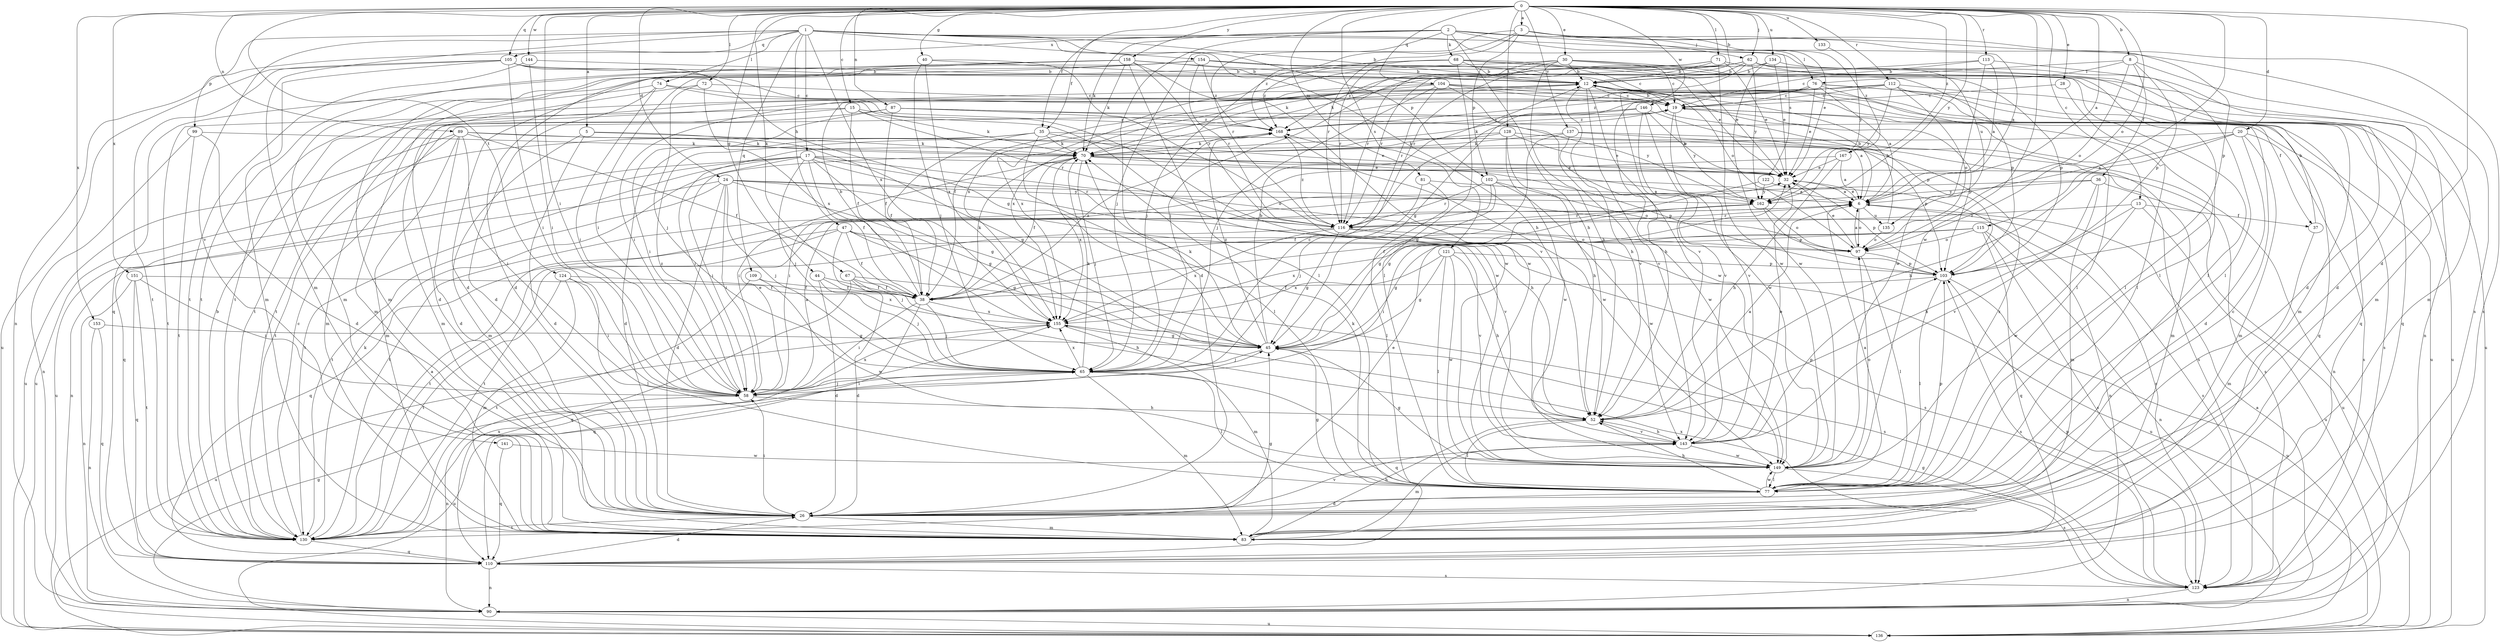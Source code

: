 strict digraph  {
0;
1;
2;
3;
5;
6;
8;
12;
13;
15;
17;
19;
20;
24;
26;
28;
30;
32;
35;
36;
37;
38;
40;
44;
45;
47;
52;
58;
62;
65;
67;
68;
70;
71;
72;
74;
76;
77;
81;
83;
87;
89;
90;
97;
99;
102;
103;
104;
105;
109;
110;
112;
113;
115;
116;
121;
122;
123;
124;
128;
130;
133;
134;
135;
136;
137;
141;
143;
144;
146;
149;
151;
153;
154;
155;
158;
162;
167;
168;
0 -> 3  [label=a];
0 -> 5  [label=a];
0 -> 6  [label=a];
0 -> 8  [label=b];
0 -> 12  [label=b];
0 -> 13  [label=c];
0 -> 15  [label=c];
0 -> 20  [label=d];
0 -> 24  [label=d];
0 -> 26  [label=d];
0 -> 28  [label=e];
0 -> 30  [label=e];
0 -> 35  [label=f];
0 -> 40  [label=g];
0 -> 44  [label=g];
0 -> 58  [label=i];
0 -> 62  [label=j];
0 -> 67  [label=k];
0 -> 71  [label=l];
0 -> 72  [label=l];
0 -> 81  [label=m];
0 -> 87  [label=n];
0 -> 89  [label=n];
0 -> 97  [label=o];
0 -> 104  [label=q];
0 -> 105  [label=q];
0 -> 112  [label=r];
0 -> 113  [label=r];
0 -> 115  [label=r];
0 -> 121  [label=s];
0 -> 124  [label=t];
0 -> 128  [label=t];
0 -> 133  [label=u];
0 -> 134  [label=u];
0 -> 137  [label=v];
0 -> 144  [label=w];
0 -> 146  [label=w];
0 -> 149  [label=w];
0 -> 151  [label=x];
0 -> 153  [label=x];
0 -> 158  [label=y];
0 -> 162  [label=y];
0 -> 167  [label=z];
1 -> 6  [label=a];
1 -> 12  [label=b];
1 -> 17  [label=c];
1 -> 47  [label=h];
1 -> 52  [label=h];
1 -> 74  [label=l];
1 -> 83  [label=m];
1 -> 99  [label=p];
1 -> 102  [label=p];
1 -> 105  [label=q];
1 -> 109  [label=q];
1 -> 135  [label=u];
1 -> 141  [label=v];
1 -> 154  [label=x];
1 -> 155  [label=x];
2 -> 26  [label=d];
2 -> 32  [label=e];
2 -> 35  [label=f];
2 -> 52  [label=h];
2 -> 68  [label=k];
2 -> 70  [label=k];
2 -> 76  [label=l];
2 -> 90  [label=n];
2 -> 116  [label=r];
2 -> 122  [label=s];
2 -> 123  [label=s];
3 -> 62  [label=j];
3 -> 65  [label=j];
3 -> 102  [label=p];
3 -> 103  [label=p];
3 -> 116  [label=r];
3 -> 123  [label=s];
3 -> 167  [label=z];
3 -> 168  [label=z];
5 -> 26  [label=d];
5 -> 45  [label=g];
5 -> 70  [label=k];
5 -> 83  [label=m];
6 -> 12  [label=b];
6 -> 32  [label=e];
6 -> 97  [label=o];
6 -> 116  [label=r];
6 -> 123  [label=s];
6 -> 135  [label=u];
8 -> 19  [label=c];
8 -> 36  [label=f];
8 -> 76  [label=l];
8 -> 83  [label=m];
8 -> 97  [label=o];
8 -> 103  [label=p];
12 -> 19  [label=c];
12 -> 37  [label=f];
12 -> 52  [label=h];
12 -> 110  [label=q];
12 -> 143  [label=v];
12 -> 149  [label=w];
12 -> 155  [label=x];
13 -> 37  [label=f];
13 -> 52  [label=h];
13 -> 116  [label=r];
13 -> 136  [label=u];
13 -> 149  [label=w];
15 -> 38  [label=f];
15 -> 70  [label=k];
15 -> 83  [label=m];
15 -> 116  [label=r];
15 -> 130  [label=t];
15 -> 168  [label=z];
17 -> 32  [label=e];
17 -> 38  [label=f];
17 -> 45  [label=g];
17 -> 52  [label=h];
17 -> 58  [label=i];
17 -> 65  [label=j];
17 -> 97  [label=o];
17 -> 110  [label=q];
17 -> 116  [label=r];
17 -> 130  [label=t];
17 -> 136  [label=u];
19 -> 12  [label=b];
19 -> 103  [label=p];
19 -> 110  [label=q];
19 -> 143  [label=v];
19 -> 162  [label=y];
19 -> 168  [label=z];
20 -> 6  [label=a];
20 -> 26  [label=d];
20 -> 52  [label=h];
20 -> 70  [label=k];
20 -> 83  [label=m];
20 -> 123  [label=s];
24 -> 26  [label=d];
24 -> 45  [label=g];
24 -> 58  [label=i];
24 -> 65  [label=j];
24 -> 90  [label=n];
24 -> 123  [label=s];
24 -> 130  [label=t];
24 -> 143  [label=v];
24 -> 162  [label=y];
26 -> 19  [label=c];
26 -> 32  [label=e];
26 -> 58  [label=i];
26 -> 83  [label=m];
26 -> 130  [label=t];
26 -> 143  [label=v];
28 -> 19  [label=c];
28 -> 77  [label=l];
30 -> 12  [label=b];
30 -> 19  [label=c];
30 -> 52  [label=h];
30 -> 77  [label=l];
30 -> 90  [label=n];
30 -> 116  [label=r];
30 -> 130  [label=t];
30 -> 168  [label=z];
32 -> 6  [label=a];
32 -> 103  [label=p];
35 -> 26  [label=d];
35 -> 38  [label=f];
35 -> 70  [label=k];
35 -> 77  [label=l];
35 -> 123  [label=s];
35 -> 136  [label=u];
35 -> 162  [label=y];
36 -> 83  [label=m];
36 -> 130  [label=t];
36 -> 136  [label=u];
36 -> 143  [label=v];
36 -> 162  [label=y];
37 -> 12  [label=b];
37 -> 83  [label=m];
38 -> 12  [label=b];
38 -> 58  [label=i];
38 -> 65  [label=j];
38 -> 70  [label=k];
38 -> 110  [label=q];
38 -> 155  [label=x];
38 -> 168  [label=z];
40 -> 12  [label=b];
40 -> 65  [label=j];
40 -> 149  [label=w];
40 -> 155  [label=x];
44 -> 26  [label=d];
44 -> 38  [label=f];
44 -> 65  [label=j];
44 -> 155  [label=x];
45 -> 12  [label=b];
45 -> 65  [label=j];
45 -> 70  [label=k];
45 -> 168  [label=z];
47 -> 38  [label=f];
47 -> 45  [label=g];
47 -> 65  [label=j];
47 -> 97  [label=o];
47 -> 110  [label=q];
47 -> 130  [label=t];
47 -> 143  [label=v];
52 -> 6  [label=a];
52 -> 77  [label=l];
52 -> 143  [label=v];
58 -> 6  [label=a];
58 -> 32  [label=e];
58 -> 52  [label=h];
58 -> 65  [label=j];
58 -> 90  [label=n];
58 -> 155  [label=x];
58 -> 168  [label=z];
62 -> 12  [label=b];
62 -> 26  [label=d];
62 -> 65  [label=j];
62 -> 70  [label=k];
62 -> 83  [label=m];
62 -> 103  [label=p];
62 -> 116  [label=r];
62 -> 143  [label=v];
62 -> 162  [label=y];
65 -> 19  [label=c];
65 -> 58  [label=i];
65 -> 70  [label=k];
65 -> 77  [label=l];
65 -> 83  [label=m];
65 -> 110  [label=q];
65 -> 136  [label=u];
65 -> 155  [label=x];
67 -> 26  [label=d];
67 -> 38  [label=f];
67 -> 52  [label=h];
67 -> 110  [label=q];
67 -> 123  [label=s];
68 -> 12  [label=b];
68 -> 19  [label=c];
68 -> 32  [label=e];
68 -> 65  [label=j];
68 -> 77  [label=l];
68 -> 116  [label=r];
68 -> 136  [label=u];
68 -> 168  [label=z];
70 -> 32  [label=e];
70 -> 38  [label=f];
70 -> 58  [label=i];
70 -> 65  [label=j];
70 -> 103  [label=p];
70 -> 123  [label=s];
70 -> 155  [label=x];
71 -> 12  [label=b];
71 -> 32  [label=e];
71 -> 77  [label=l];
71 -> 116  [label=r];
71 -> 149  [label=w];
71 -> 155  [label=x];
72 -> 19  [label=c];
72 -> 26  [label=d];
72 -> 65  [label=j];
72 -> 155  [label=x];
74 -> 19  [label=c];
74 -> 26  [label=d];
74 -> 58  [label=i];
74 -> 83  [label=m];
74 -> 149  [label=w];
76 -> 6  [label=a];
76 -> 19  [label=c];
76 -> 32  [label=e];
76 -> 38  [label=f];
76 -> 52  [label=h];
76 -> 77  [label=l];
76 -> 83  [label=m];
76 -> 110  [label=q];
76 -> 130  [label=t];
76 -> 168  [label=z];
77 -> 6  [label=a];
77 -> 26  [label=d];
77 -> 45  [label=g];
77 -> 52  [label=h];
77 -> 70  [label=k];
77 -> 103  [label=p];
77 -> 149  [label=w];
77 -> 168  [label=z];
81 -> 6  [label=a];
81 -> 65  [label=j];
81 -> 77  [label=l];
83 -> 52  [label=h];
83 -> 155  [label=x];
87 -> 38  [label=f];
87 -> 58  [label=i];
87 -> 83  [label=m];
87 -> 123  [label=s];
87 -> 162  [label=y];
87 -> 168  [label=z];
89 -> 26  [label=d];
89 -> 32  [label=e];
89 -> 38  [label=f];
89 -> 58  [label=i];
89 -> 70  [label=k];
89 -> 83  [label=m];
89 -> 130  [label=t];
89 -> 136  [label=u];
90 -> 6  [label=a];
90 -> 45  [label=g];
90 -> 136  [label=u];
97 -> 6  [label=a];
97 -> 32  [label=e];
97 -> 77  [label=l];
97 -> 103  [label=p];
99 -> 26  [label=d];
99 -> 70  [label=k];
99 -> 90  [label=n];
99 -> 130  [label=t];
102 -> 6  [label=a];
102 -> 38  [label=f];
102 -> 45  [label=g];
102 -> 97  [label=o];
102 -> 116  [label=r];
102 -> 149  [label=w];
103 -> 38  [label=f];
103 -> 77  [label=l];
103 -> 123  [label=s];
103 -> 136  [label=u];
104 -> 19  [label=c];
104 -> 58  [label=i];
104 -> 65  [label=j];
104 -> 103  [label=p];
104 -> 116  [label=r];
104 -> 136  [label=u];
104 -> 143  [label=v];
104 -> 155  [label=x];
105 -> 12  [label=b];
105 -> 45  [label=g];
105 -> 58  [label=i];
105 -> 83  [label=m];
105 -> 130  [label=t];
105 -> 136  [label=u];
105 -> 149  [label=w];
109 -> 38  [label=f];
109 -> 130  [label=t];
109 -> 149  [label=w];
110 -> 26  [label=d];
110 -> 90  [label=n];
110 -> 123  [label=s];
112 -> 19  [label=c];
112 -> 45  [label=g];
112 -> 77  [label=l];
112 -> 97  [label=o];
112 -> 130  [label=t];
112 -> 136  [label=u];
112 -> 162  [label=y];
113 -> 6  [label=a];
113 -> 12  [label=b];
113 -> 70  [label=k];
113 -> 77  [label=l];
113 -> 149  [label=w];
115 -> 45  [label=g];
115 -> 58  [label=i];
115 -> 90  [label=n];
115 -> 97  [label=o];
115 -> 110  [label=q];
115 -> 123  [label=s];
115 -> 155  [label=x];
116 -> 45  [label=g];
116 -> 123  [label=s];
116 -> 130  [label=t];
116 -> 136  [label=u];
116 -> 155  [label=x];
116 -> 168  [label=z];
121 -> 45  [label=g];
121 -> 52  [label=h];
121 -> 77  [label=l];
121 -> 103  [label=p];
121 -> 149  [label=w];
121 -> 155  [label=x];
122 -> 45  [label=g];
122 -> 90  [label=n];
122 -> 162  [label=y];
123 -> 45  [label=g];
123 -> 90  [label=n];
123 -> 103  [label=p];
124 -> 38  [label=f];
124 -> 58  [label=i];
124 -> 77  [label=l];
124 -> 83  [label=m];
124 -> 130  [label=t];
128 -> 32  [label=e];
128 -> 52  [label=h];
128 -> 58  [label=i];
128 -> 70  [label=k];
128 -> 83  [label=m];
128 -> 149  [label=w];
130 -> 6  [label=a];
130 -> 12  [label=b];
130 -> 19  [label=c];
130 -> 45  [label=g];
130 -> 70  [label=k];
130 -> 110  [label=q];
130 -> 155  [label=x];
133 -> 162  [label=y];
134 -> 12  [label=b];
134 -> 26  [label=d];
134 -> 32  [label=e];
134 -> 58  [label=i];
134 -> 149  [label=w];
135 -> 12  [label=b];
135 -> 97  [label=o];
137 -> 45  [label=g];
137 -> 70  [label=k];
137 -> 90  [label=n];
137 -> 103  [label=p];
137 -> 149  [label=w];
141 -> 110  [label=q];
141 -> 149  [label=w];
143 -> 32  [label=e];
143 -> 52  [label=h];
143 -> 83  [label=m];
143 -> 103  [label=p];
143 -> 149  [label=w];
144 -> 12  [label=b];
144 -> 58  [label=i];
144 -> 130  [label=t];
146 -> 6  [label=a];
146 -> 32  [label=e];
146 -> 70  [label=k];
146 -> 143  [label=v];
146 -> 149  [label=w];
146 -> 168  [label=z];
149 -> 45  [label=g];
149 -> 77  [label=l];
149 -> 97  [label=o];
149 -> 123  [label=s];
151 -> 38  [label=f];
151 -> 58  [label=i];
151 -> 90  [label=n];
151 -> 110  [label=q];
151 -> 130  [label=t];
153 -> 45  [label=g];
153 -> 90  [label=n];
153 -> 110  [label=q];
154 -> 12  [label=b];
154 -> 26  [label=d];
154 -> 32  [label=e];
154 -> 83  [label=m];
154 -> 97  [label=o];
154 -> 110  [label=q];
154 -> 116  [label=r];
154 -> 168  [label=z];
155 -> 45  [label=g];
155 -> 83  [label=m];
155 -> 136  [label=u];
158 -> 12  [label=b];
158 -> 26  [label=d];
158 -> 70  [label=k];
158 -> 77  [label=l];
158 -> 83  [label=m];
158 -> 103  [label=p];
158 -> 116  [label=r];
158 -> 130  [label=t];
158 -> 143  [label=v];
162 -> 38  [label=f];
162 -> 97  [label=o];
162 -> 103  [label=p];
162 -> 116  [label=r];
167 -> 6  [label=a];
167 -> 32  [label=e];
167 -> 52  [label=h];
167 -> 58  [label=i];
168 -> 70  [label=k];
168 -> 149  [label=w];
}
